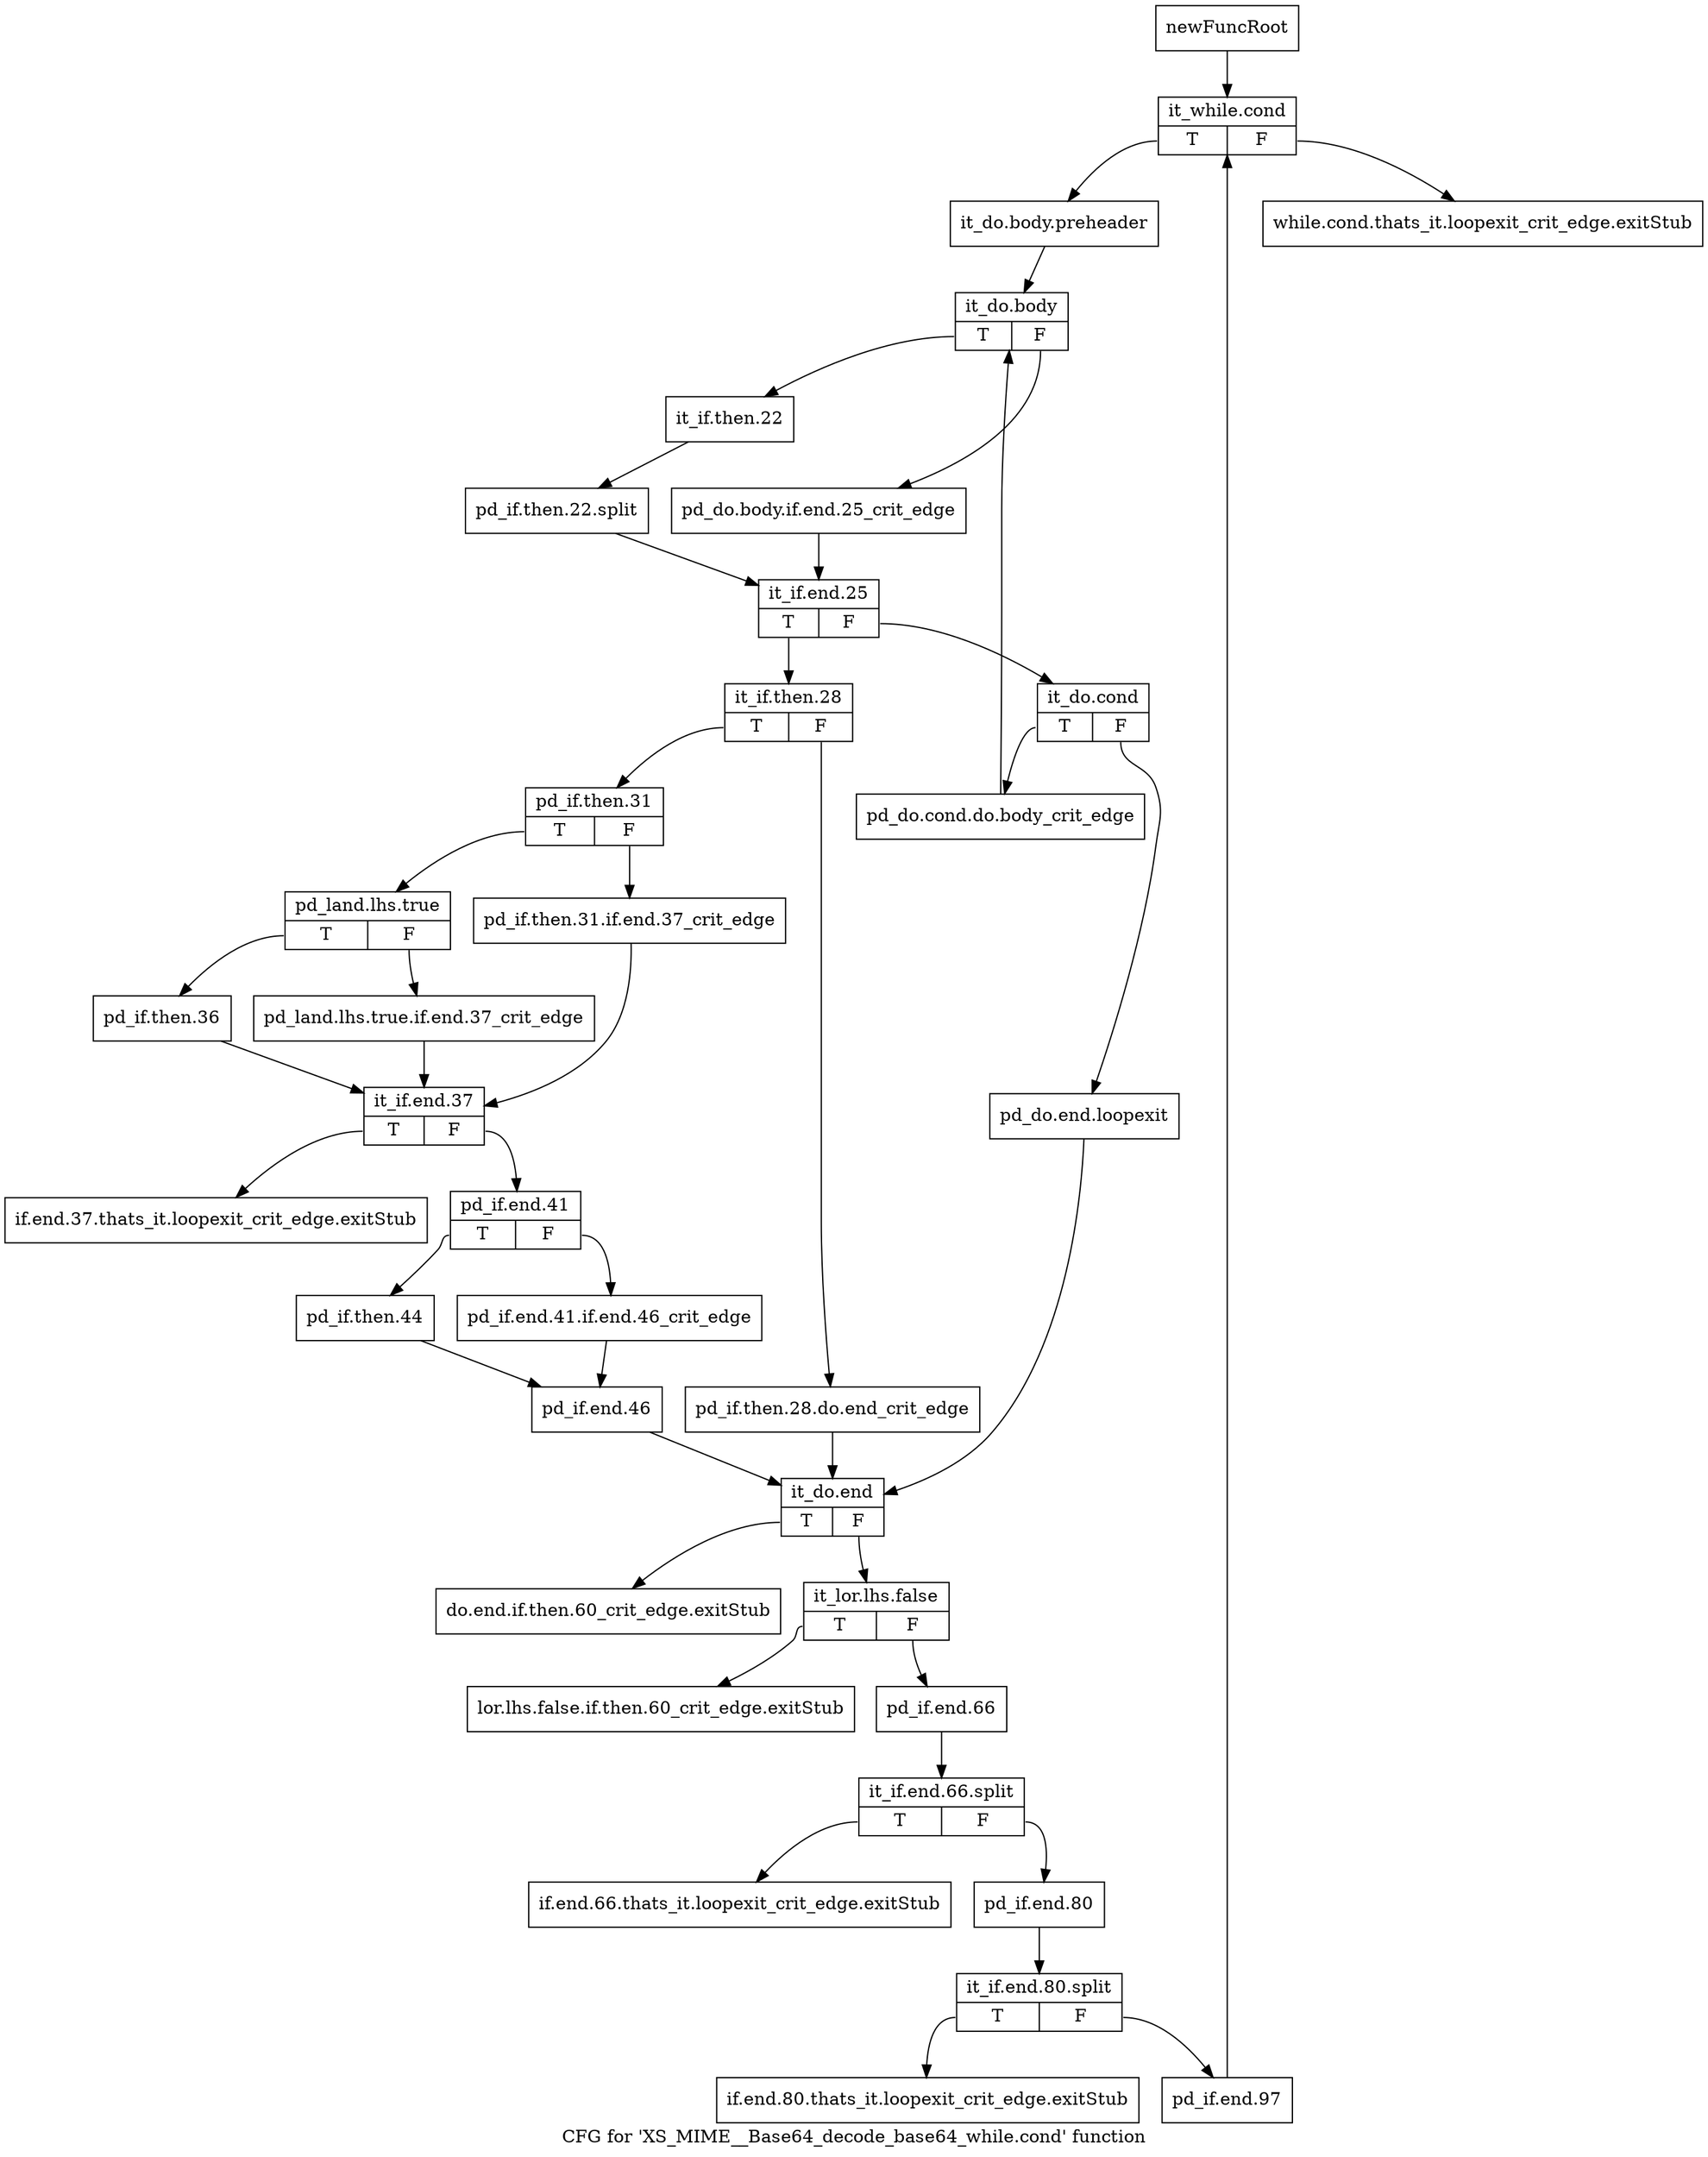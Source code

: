 digraph "CFG for 'XS_MIME__Base64_decode_base64_while.cond' function" {
	label="CFG for 'XS_MIME__Base64_decode_base64_while.cond' function";

	Node0x583a930 [shape=record,label="{newFuncRoot}"];
	Node0x583a930 -> Node0x583ab60;
	Node0x583a980 [shape=record,label="{while.cond.thats_it.loopexit_crit_edge.exitStub}"];
	Node0x583a9d0 [shape=record,label="{if.end.37.thats_it.loopexit_crit_edge.exitStub}"];
	Node0x583aa20 [shape=record,label="{do.end.if.then.60_crit_edge.exitStub}"];
	Node0x583aa70 [shape=record,label="{lor.lhs.false.if.then.60_crit_edge.exitStub}"];
	Node0x583aac0 [shape=record,label="{if.end.66.thats_it.loopexit_crit_edge.exitStub}"];
	Node0x583ab10 [shape=record,label="{if.end.80.thats_it.loopexit_crit_edge.exitStub}"];
	Node0x583ab60 [shape=record,label="{it_while.cond|{<s0>T|<s1>F}}"];
	Node0x583ab60:s0 -> Node0x583abb0;
	Node0x583ab60:s1 -> Node0x583a980;
	Node0x583abb0 [shape=record,label="{it_do.body.preheader}"];
	Node0x583abb0 -> Node0x583ac00;
	Node0x583ac00 [shape=record,label="{it_do.body|{<s0>T|<s1>F}}"];
	Node0x583ac00:s0 -> Node0x583aca0;
	Node0x583ac00:s1 -> Node0x583ac50;
	Node0x583ac50 [shape=record,label="{pd_do.body.if.end.25_crit_edge}"];
	Node0x583ac50 -> Node0x583acf0;
	Node0x583aca0 [shape=record,label="{it_if.then.22}"];
	Node0x583aca0 -> Node0x6e88aa0;
	Node0x6e88aa0 [shape=record,label="{pd_if.then.22.split}"];
	Node0x6e88aa0 -> Node0x583acf0;
	Node0x583acf0 [shape=record,label="{it_if.end.25|{<s0>T|<s1>F}}"];
	Node0x583acf0:s0 -> Node0x583ae30;
	Node0x583acf0:s1 -> Node0x583ad40;
	Node0x583ad40 [shape=record,label="{it_do.cond|{<s0>T|<s1>F}}"];
	Node0x583ad40:s0 -> Node0x583ade0;
	Node0x583ad40:s1 -> Node0x583ad90;
	Node0x583ad90 [shape=record,label="{pd_do.end.loopexit}"];
	Node0x583ad90 -> Node0x583b1f0;
	Node0x583ade0 [shape=record,label="{pd_do.cond.do.body_crit_edge}"];
	Node0x583ade0 -> Node0x583ac00;
	Node0x583ae30 [shape=record,label="{it_if.then.28|{<s0>T|<s1>F}}"];
	Node0x583ae30:s0 -> Node0x583aed0;
	Node0x583ae30:s1 -> Node0x583ae80;
	Node0x583ae80 [shape=record,label="{pd_if.then.28.do.end_crit_edge}"];
	Node0x583ae80 -> Node0x583b1f0;
	Node0x583aed0 [shape=record,label="{pd_if.then.31|{<s0>T|<s1>F}}"];
	Node0x583aed0:s0 -> Node0x583af70;
	Node0x583aed0:s1 -> Node0x583af20;
	Node0x583af20 [shape=record,label="{pd_if.then.31.if.end.37_crit_edge}"];
	Node0x583af20 -> Node0x583b060;
	Node0x583af70 [shape=record,label="{pd_land.lhs.true|{<s0>T|<s1>F}}"];
	Node0x583af70:s0 -> Node0x583b010;
	Node0x583af70:s1 -> Node0x583afc0;
	Node0x583afc0 [shape=record,label="{pd_land.lhs.true.if.end.37_crit_edge}"];
	Node0x583afc0 -> Node0x583b060;
	Node0x583b010 [shape=record,label="{pd_if.then.36}"];
	Node0x583b010 -> Node0x583b060;
	Node0x583b060 [shape=record,label="{it_if.end.37|{<s0>T|<s1>F}}"];
	Node0x583b060:s0 -> Node0x583a9d0;
	Node0x583b060:s1 -> Node0x583b0b0;
	Node0x583b0b0 [shape=record,label="{pd_if.end.41|{<s0>T|<s1>F}}"];
	Node0x583b0b0:s0 -> Node0x583b150;
	Node0x583b0b0:s1 -> Node0x583b100;
	Node0x583b100 [shape=record,label="{pd_if.end.41.if.end.46_crit_edge}"];
	Node0x583b100 -> Node0x583b1a0;
	Node0x583b150 [shape=record,label="{pd_if.then.44}"];
	Node0x583b150 -> Node0x583b1a0;
	Node0x583b1a0 [shape=record,label="{pd_if.end.46}"];
	Node0x583b1a0 -> Node0x583b1f0;
	Node0x583b1f0 [shape=record,label="{it_do.end|{<s0>T|<s1>F}}"];
	Node0x583b1f0:s0 -> Node0x583aa20;
	Node0x583b1f0:s1 -> Node0x583b240;
	Node0x583b240 [shape=record,label="{it_lor.lhs.false|{<s0>T|<s1>F}}"];
	Node0x583b240:s0 -> Node0x583aa70;
	Node0x583b240:s1 -> Node0x583b290;
	Node0x583b290 [shape=record,label="{pd_if.end.66}"];
	Node0x583b290 -> Node0x6e88410;
	Node0x6e88410 [shape=record,label="{it_if.end.66.split|{<s0>T|<s1>F}}"];
	Node0x6e88410:s0 -> Node0x583aac0;
	Node0x6e88410:s1 -> Node0x583b2e0;
	Node0x583b2e0 [shape=record,label="{pd_if.end.80}"];
	Node0x583b2e0 -> Node0x6e74780;
	Node0x6e74780 [shape=record,label="{it_if.end.80.split|{<s0>T|<s1>F}}"];
	Node0x6e74780:s0 -> Node0x583ab10;
	Node0x6e74780:s1 -> Node0x583b330;
	Node0x583b330 [shape=record,label="{pd_if.end.97}"];
	Node0x583b330 -> Node0x583ab60;
}
